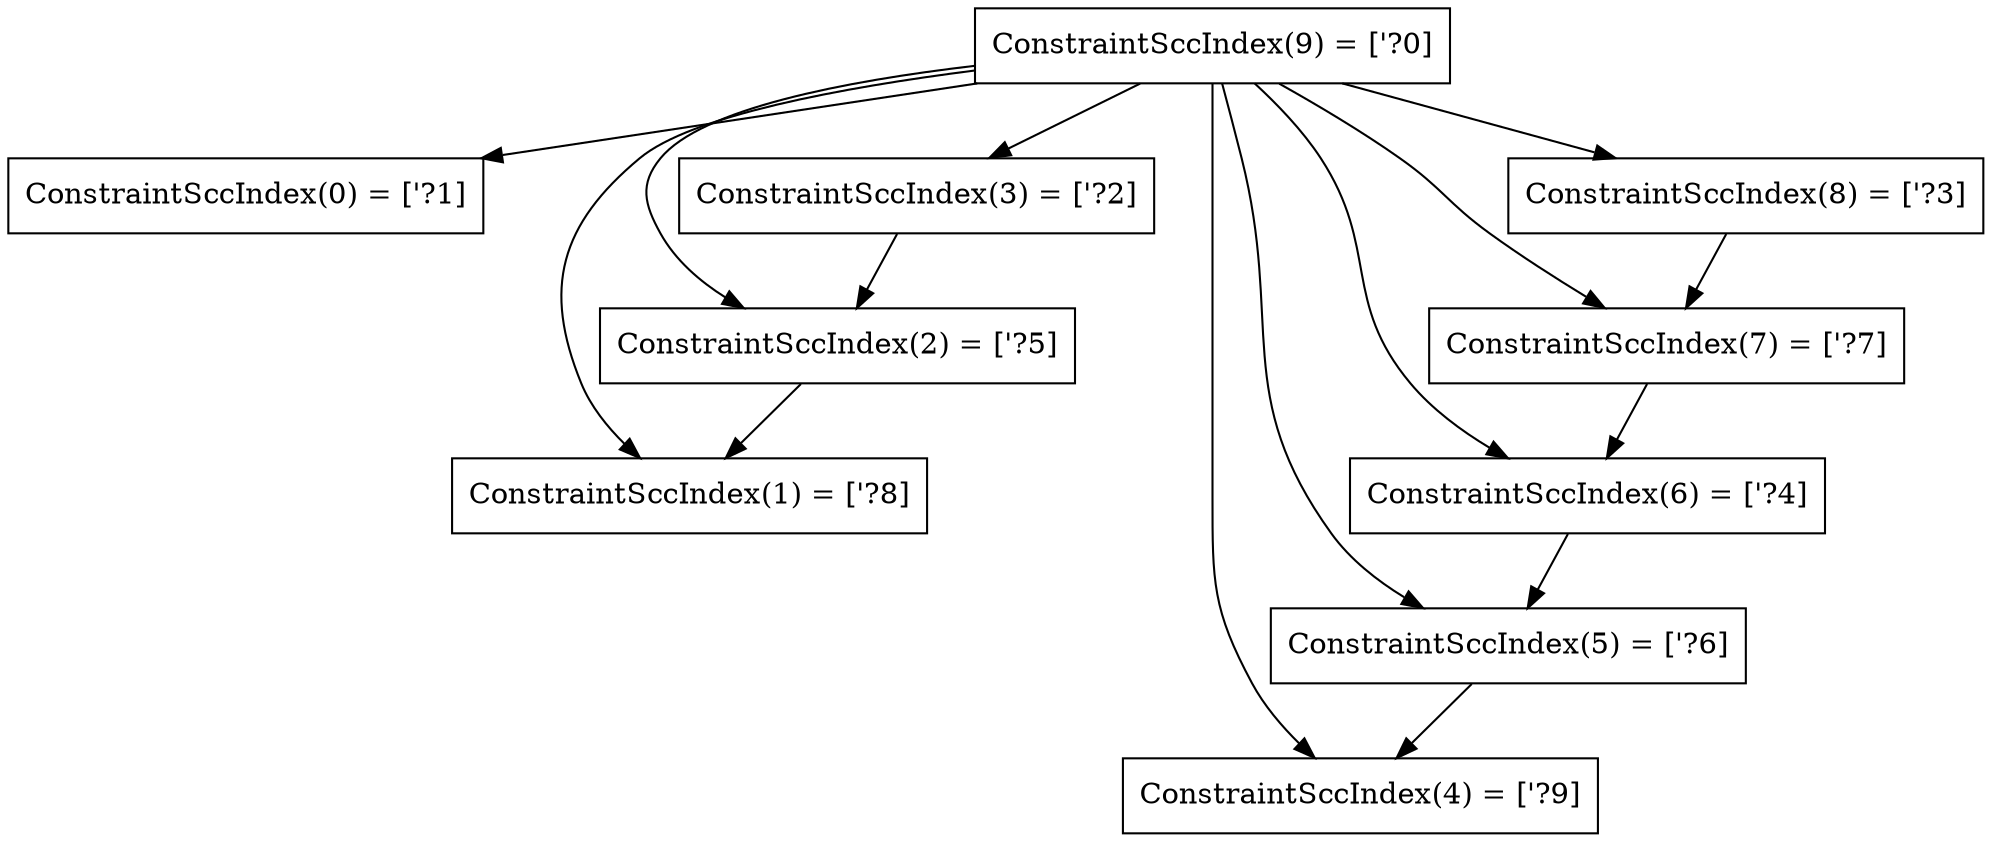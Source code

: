 digraph RegionInferenceContext {
    r0[label="ConstraintSccIndex(0) = [\'?1]"][shape="box"];
    r1[label="ConstraintSccIndex(1) = [\'?8]"][shape="box"];
    r2[label="ConstraintSccIndex(2) = [\'?5]"][shape="box"];
    r3[label="ConstraintSccIndex(3) = [\'?2]"][shape="box"];
    r4[label="ConstraintSccIndex(4) = [\'?9]"][shape="box"];
    r5[label="ConstraintSccIndex(5) = [\'?6]"][shape="box"];
    r6[label="ConstraintSccIndex(6) = [\'?4]"][shape="box"];
    r7[label="ConstraintSccIndex(7) = [\'?7]"][shape="box"];
    r8[label="ConstraintSccIndex(8) = [\'?3]"][shape="box"];
    r9[label="ConstraintSccIndex(9) = [\'?0]"][shape="box"];
    r2 -> r1[label=""];
    r3 -> r2[label=""];
    r5 -> r4[label=""];
    r6 -> r5[label=""];
    r7 -> r6[label=""];
    r8 -> r7[label=""];
    r9 -> r0[label=""];
    r9 -> r3[label=""];
    r9 -> r8[label=""];
    r9 -> r6[label=""];
    r9 -> r2[label=""];
    r9 -> r5[label=""];
    r9 -> r7[label=""];
    r9 -> r1[label=""];
    r9 -> r4[label=""];
}
